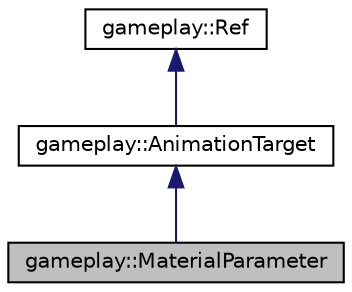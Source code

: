 digraph G
{
  edge [fontname="Helvetica",fontsize="10",labelfontname="Helvetica",labelfontsize="10"];
  node [fontname="Helvetica",fontsize="10",shape=record];
  Node1 [label="gameplay::MaterialParameter",height=0.2,width=0.4,color="black", fillcolor="grey75", style="filled" fontcolor="black"];
  Node2 -> Node1 [dir="back",color="midnightblue",fontsize="10",style="solid",fontname="Helvetica"];
  Node2 [label="gameplay::AnimationTarget",height=0.2,width=0.4,color="black", fillcolor="white", style="filled",URL="$classgameplay_1_1_animation_target.html"];
  Node3 -> Node2 [dir="back",color="midnightblue",fontsize="10",style="solid",fontname="Helvetica"];
  Node3 [label="gameplay::Ref",height=0.2,width=0.4,color="black", fillcolor="white", style="filled",URL="$classgameplay_1_1_ref.html"];
}
